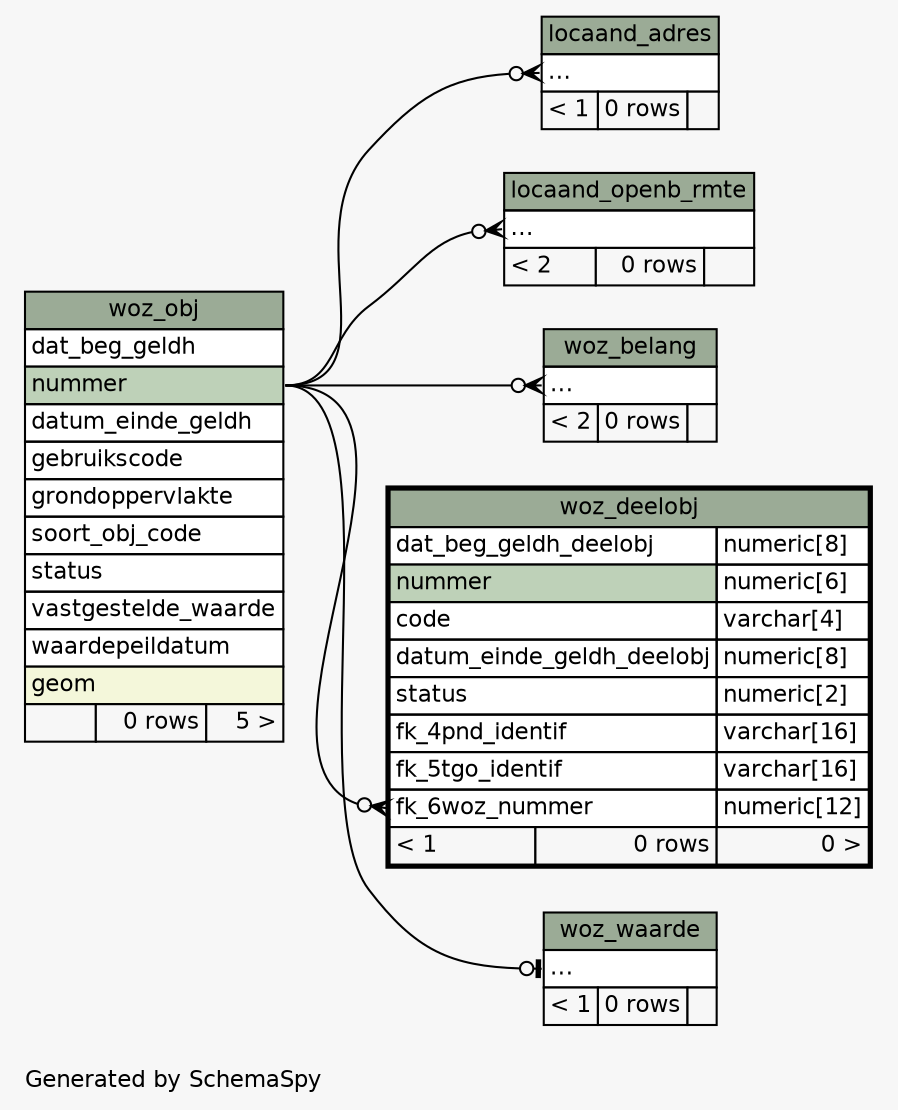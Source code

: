 // dot 2.38.0 on Linux 4.13.0-37-generic
// SchemaSpy rev Unknown
digraph "twoDegreesRelationshipsDiagram" {
  graph [
    rankdir="RL"
    bgcolor="#f7f7f7"
    label="\nGenerated by SchemaSpy"
    labeljust="l"
    nodesep="0.18"
    ranksep="0.46"
    fontname="Helvetica"
    fontsize="11"
  ];
  node [
    fontname="Helvetica"
    fontsize="11"
    shape="plaintext"
  ];
  edge [
    arrowsize="0.8"
  ];
  "locaand_adres":"elipses":w -> "woz_obj":"nummer":e [arrowhead=none dir=back arrowtail=crowodot];
  "locaand_openb_rmte":"elipses":w -> "woz_obj":"nummer":e [arrowhead=none dir=back arrowtail=crowodot];
  "woz_belang":"elipses":w -> "woz_obj":"nummer":e [arrowhead=none dir=back arrowtail=crowodot];
  "woz_deelobj":"fk_6woz_nummer":w -> "woz_obj":"nummer":e [arrowhead=none dir=back arrowtail=crowodot];
  "woz_waarde":"elipses":w -> "woz_obj":"nummer":e [arrowhead=none dir=back arrowtail=teeodot];
  "locaand_adres" [
    label=<
    <TABLE BORDER="0" CELLBORDER="1" CELLSPACING="0" BGCOLOR="#ffffff">
      <TR><TD COLSPAN="3" BGCOLOR="#9bab96" ALIGN="CENTER">locaand_adres</TD></TR>
      <TR><TD PORT="elipses" COLSPAN="3" ALIGN="LEFT">...</TD></TR>
      <TR><TD ALIGN="LEFT" BGCOLOR="#f7f7f7">&lt; 1</TD><TD ALIGN="RIGHT" BGCOLOR="#f7f7f7">0 rows</TD><TD ALIGN="RIGHT" BGCOLOR="#f7f7f7">  </TD></TR>
    </TABLE>>
    URL="locaand_adres.html"
    tooltip="locaand_adres"
  ];
  "locaand_openb_rmte" [
    label=<
    <TABLE BORDER="0" CELLBORDER="1" CELLSPACING="0" BGCOLOR="#ffffff">
      <TR><TD COLSPAN="3" BGCOLOR="#9bab96" ALIGN="CENTER">locaand_openb_rmte</TD></TR>
      <TR><TD PORT="elipses" COLSPAN="3" ALIGN="LEFT">...</TD></TR>
      <TR><TD ALIGN="LEFT" BGCOLOR="#f7f7f7">&lt; 2</TD><TD ALIGN="RIGHT" BGCOLOR="#f7f7f7">0 rows</TD><TD ALIGN="RIGHT" BGCOLOR="#f7f7f7">  </TD></TR>
    </TABLE>>
    URL="locaand_openb_rmte.html"
    tooltip="locaand_openb_rmte"
  ];
  "woz_belang" [
    label=<
    <TABLE BORDER="0" CELLBORDER="1" CELLSPACING="0" BGCOLOR="#ffffff">
      <TR><TD COLSPAN="3" BGCOLOR="#9bab96" ALIGN="CENTER">woz_belang</TD></TR>
      <TR><TD PORT="elipses" COLSPAN="3" ALIGN="LEFT">...</TD></TR>
      <TR><TD ALIGN="LEFT" BGCOLOR="#f7f7f7">&lt; 2</TD><TD ALIGN="RIGHT" BGCOLOR="#f7f7f7">0 rows</TD><TD ALIGN="RIGHT" BGCOLOR="#f7f7f7">  </TD></TR>
    </TABLE>>
    URL="woz_belang.html"
    tooltip="woz_belang"
  ];
  "woz_deelobj" [
    label=<
    <TABLE BORDER="2" CELLBORDER="1" CELLSPACING="0" BGCOLOR="#ffffff">
      <TR><TD COLSPAN="3" BGCOLOR="#9bab96" ALIGN="CENTER">woz_deelobj</TD></TR>
      <TR><TD PORT="dat_beg_geldh_deelobj" COLSPAN="2" ALIGN="LEFT">dat_beg_geldh_deelobj</TD><TD PORT="dat_beg_geldh_deelobj.type" ALIGN="LEFT">numeric[8]</TD></TR>
      <TR><TD PORT="nummer" COLSPAN="2" BGCOLOR="#bed1b8" ALIGN="LEFT">nummer</TD><TD PORT="nummer.type" ALIGN="LEFT">numeric[6]</TD></TR>
      <TR><TD PORT="code" COLSPAN="2" ALIGN="LEFT">code</TD><TD PORT="code.type" ALIGN="LEFT">varchar[4]</TD></TR>
      <TR><TD PORT="datum_einde_geldh_deelobj" COLSPAN="2" ALIGN="LEFT">datum_einde_geldh_deelobj</TD><TD PORT="datum_einde_geldh_deelobj.type" ALIGN="LEFT">numeric[8]</TD></TR>
      <TR><TD PORT="status" COLSPAN="2" ALIGN="LEFT">status</TD><TD PORT="status.type" ALIGN="LEFT">numeric[2]</TD></TR>
      <TR><TD PORT="fk_4pnd_identif" COLSPAN="2" ALIGN="LEFT">fk_4pnd_identif</TD><TD PORT="fk_4pnd_identif.type" ALIGN="LEFT">varchar[16]</TD></TR>
      <TR><TD PORT="fk_5tgo_identif" COLSPAN="2" ALIGN="LEFT">fk_5tgo_identif</TD><TD PORT="fk_5tgo_identif.type" ALIGN="LEFT">varchar[16]</TD></TR>
      <TR><TD PORT="fk_6woz_nummer" COLSPAN="2" ALIGN="LEFT">fk_6woz_nummer</TD><TD PORT="fk_6woz_nummer.type" ALIGN="LEFT">numeric[12]</TD></TR>
      <TR><TD ALIGN="LEFT" BGCOLOR="#f7f7f7">&lt; 1</TD><TD ALIGN="RIGHT" BGCOLOR="#f7f7f7">0 rows</TD><TD ALIGN="RIGHT" BGCOLOR="#f7f7f7">0 &gt;</TD></TR>
    </TABLE>>
    URL="woz_deelobj.html"
    tooltip="woz_deelobj"
  ];
  "woz_obj" [
    label=<
    <TABLE BORDER="0" CELLBORDER="1" CELLSPACING="0" BGCOLOR="#ffffff">
      <TR><TD COLSPAN="3" BGCOLOR="#9bab96" ALIGN="CENTER">woz_obj</TD></TR>
      <TR><TD PORT="dat_beg_geldh" COLSPAN="3" ALIGN="LEFT">dat_beg_geldh</TD></TR>
      <TR><TD PORT="nummer" COLSPAN="3" BGCOLOR="#bed1b8" ALIGN="LEFT">nummer</TD></TR>
      <TR><TD PORT="datum_einde_geldh" COLSPAN="3" ALIGN="LEFT">datum_einde_geldh</TD></TR>
      <TR><TD PORT="gebruikscode" COLSPAN="3" ALIGN="LEFT">gebruikscode</TD></TR>
      <TR><TD PORT="grondoppervlakte" COLSPAN="3" ALIGN="LEFT">grondoppervlakte</TD></TR>
      <TR><TD PORT="soort_obj_code" COLSPAN="3" ALIGN="LEFT">soort_obj_code</TD></TR>
      <TR><TD PORT="status" COLSPAN="3" ALIGN="LEFT">status</TD></TR>
      <TR><TD PORT="vastgestelde_waarde" COLSPAN="3" ALIGN="LEFT">vastgestelde_waarde</TD></TR>
      <TR><TD PORT="waardepeildatum" COLSPAN="3" ALIGN="LEFT">waardepeildatum</TD></TR>
      <TR><TD PORT="geom" COLSPAN="3" BGCOLOR="#f4f7da" ALIGN="LEFT">geom</TD></TR>
      <TR><TD ALIGN="LEFT" BGCOLOR="#f7f7f7">  </TD><TD ALIGN="RIGHT" BGCOLOR="#f7f7f7">0 rows</TD><TD ALIGN="RIGHT" BGCOLOR="#f7f7f7">5 &gt;</TD></TR>
    </TABLE>>
    URL="woz_obj.html"
    tooltip="woz_obj"
  ];
  "woz_waarde" [
    label=<
    <TABLE BORDER="0" CELLBORDER="1" CELLSPACING="0" BGCOLOR="#ffffff">
      <TR><TD COLSPAN="3" BGCOLOR="#9bab96" ALIGN="CENTER">woz_waarde</TD></TR>
      <TR><TD PORT="elipses" COLSPAN="3" ALIGN="LEFT">...</TD></TR>
      <TR><TD ALIGN="LEFT" BGCOLOR="#f7f7f7">&lt; 1</TD><TD ALIGN="RIGHT" BGCOLOR="#f7f7f7">0 rows</TD><TD ALIGN="RIGHT" BGCOLOR="#f7f7f7">  </TD></TR>
    </TABLE>>
    URL="woz_waarde.html"
    tooltip="woz_waarde"
  ];
}
